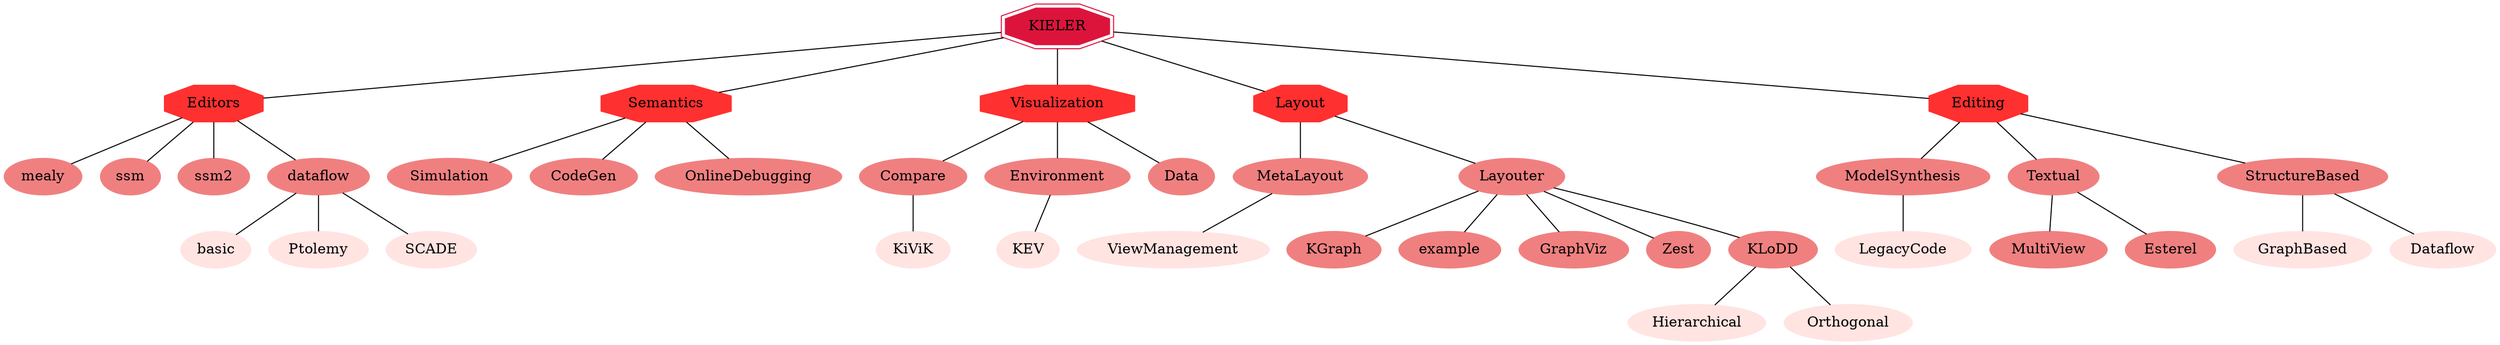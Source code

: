 graph KIELER{

graph [overlap=scale, splines=true];
node[color=blue];

KIELER [style=filled, color=crimson, shape=doubleoctagon, pos="100,100" layer=l1];

// subprojects
node[shape=octagon, style=filled, color=firebrick1];
Editors;
Semantics;
Visualization;
Layout;
Editing;

// subsubprojects
node[shape=ellipse, style=filled, color=lightcoral];
KIELER -- Editors;
Editors -- mealy;
Editors -- ssm;
Editors -- ssm2;
Editors -- dataflow;

KIELER -- Semantics;
Semantics -- Simulation;
Semantics -- CodeGen;
Semantics -- OnlineDebugging;

KIELER -- Visualization;
Visualization -- Compare;
Visualization -- Environment;
Visualization -- Data;

KIELER -- Layout;
Layout -- MetaLayout;
Layout -- Layouter;
Layouter -- KGraph;
Layouter -- example;
Layouter -- GraphViz;
Layouter -- Zest;
Layouter -- KLoDD;

KIELER -- Editing;
Editing -- ModelSynthesis;
Editing -- Textual;
Textual -- MultiView;
Textual -- Esterel;
Editing -- StructureBased;

// leafs
node[shape=ellipse, style=filled, color=mistyrose];
dataflow -- basic;
dataflow -- Ptolemy;
dataflow -- SCADE;
Compare -- KiViK;
Environment -- KEV;
MetaLayout -- ViewManagement;
KLoDD -- Hierarchical;
KLoDD -- Orthogonal;
ModelSynthesis -- LegacyCode;
StructureBased -- GraphBased;
StructureBased -- Dataflow;

}